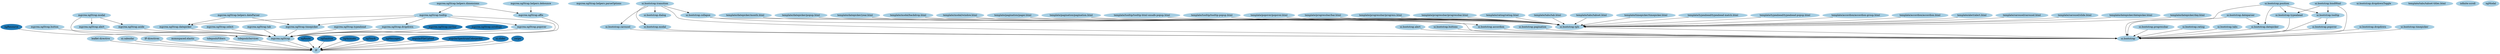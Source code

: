 digraph dependencies {
  node[shape="ellipse",style="filled",colorscheme=paired12]

  
    "leaflet-directive"[label="leaflet-directive", color=1]
  
    "IF"[label="IF", color=1]
  
    "ui.calendar"[label="ui.calendar", color=1]
  
    "IF-directives"[label="IF-directives", color=1]
  
    "monospaced.elastic"[label="monospaced.elastic", color=1]
  
    "tidepoolsFilters"[label="tidepoolsFilters", color=1]
  
    "tidepoolsServices"[label="tidepoolsServices", color=1]
  
    "mgcrea.ngStrap"[label="mgcrea.ngStrap", color=1]
  
    "mgcrea.ngStrap.affix"[label="mgcrea.ngStrap.affix", color=1]
  
    "mgcrea.ngStrap.alert"[label="mgcrea.ngStrap.alert", color=1]
  
    "mgcrea.ngStrap.aside"[label="mgcrea.ngStrap.aside", color=1]
  
    "mgcrea.ngStrap.button"[label="mgcrea.ngStrap.button", color=1]
  
    "mgcrea.ngStrap.datepicker"[label="mgcrea.ngStrap.datepicker", color=1]
  
    "mgcrea.ngStrap.dropdown"[label="mgcrea.ngStrap.dropdown", color=1]
  
    "mgcrea.ngStrap.helpers.dateParser"[label="mgcrea.ngStrap.helpers.dateParser", color=1]
  
    "mgcrea.ngStrap.helpers.debounce"[label="mgcrea.ngStrap.helpers.debounce", color=1]
  
    "mgcrea.ngStrap.helpers.dimensions"[label="mgcrea.ngStrap.helpers.dimensions", color=1]
  
    "mgcrea.ngStrap.helpers.parseOptions"[label="mgcrea.ngStrap.helpers.parseOptions", color=1]
  
    "mgcrea.ngStrap.modal"[label="mgcrea.ngStrap.modal", color=1]
  
    "mgcrea.ngStrap.popover"[label="mgcrea.ngStrap.popover", color=1]
  
    "mgcrea.ngStrap.select"[label="mgcrea.ngStrap.select", color=1]
  
    "mgcrea.ngStrap.tab"[label="mgcrea.ngStrap.tab", color=1]
  
    "mgcrea.ngStrap.timepicker"[label="mgcrea.ngStrap.timepicker", color=1]
  
    "mgcrea.ngStrap.typeahead"[label="mgcrea.ngStrap.typeahead", color=1]
  
    "mgcrea.ngStrap.tooltip"[label="mgcrea.ngStrap.tooltip", color=1]
  
    "ui.bootstrap"[label="ui.bootstrap", color=1]
  
    "ui.bootstrap.transition"[label="ui.bootstrap.transition", color=1]
  
    "ui.bootstrap.collapse"[label="ui.bootstrap.collapse", color=1]
  
    "ui.bootstrap.accordion"[label="ui.bootstrap.accordion", color=1]
  
    "ui.bootstrap.alert"[label="ui.bootstrap.alert", color=1]
  
    "ui.bootstrap.buttons"[label="ui.bootstrap.buttons", color=1]
  
    "ui.bootstrap.carousel"[label="ui.bootstrap.carousel", color=1]
  
    "ui.bootstrap.dialog"[label="ui.bootstrap.dialog", color=1]
  
    "ui.bootstrap.dropdownToggle"[label="ui.bootstrap.dropdownToggle", color=1]
  
    "ui.bootstrap.modal"[label="ui.bootstrap.modal", color=1]
  
    "ui.bootstrap.pagination"[label="ui.bootstrap.pagination", color=1]
  
    "ui.bootstrap.position"[label="ui.bootstrap.position", color=1]
  
    "ui.bootstrap.tooltip"[label="ui.bootstrap.tooltip", color=1]
  
    "ui.bootstrap.popover"[label="ui.bootstrap.popover", color=1]
  
    "ui.bootstrap.progressbar"[label="ui.bootstrap.progressbar", color=1]
  
    "ui.bootstrap.rating"[label="ui.bootstrap.rating", color=1]
  
    "ui.bootstrap.tabs"[label="ui.bootstrap.tabs", color=1]
  
    "ui.bootstrap.typeahead"[label="ui.bootstrap.typeahead", color=1]
  
    "ui.bootstrap.tpls"[label="ui.bootstrap.tpls", color=1]
  
    "ui.bootstrap.bindHtml"[label="ui.bootstrap.bindHtml", color=1]
  
    "ui.bootstrap.dateparser"[label="ui.bootstrap.dateparser", color=1]
  
    "ui.bootstrap.datepicker"[label="ui.bootstrap.datepicker", color=1]
  
    "ui.bootstrap.dropdown"[label="ui.bootstrap.dropdown", color=1]
  
    "ui.bootstrap.timepicker"[label="ui.bootstrap.timepicker", color=1]
  
    "template/accordion/accordion-group.html"[label="template/accordion/accordion-group.html", color=1]
  
    "template/accordion/accordion.html"[label="template/accordion/accordion.html", color=1]
  
    "template/alert/alert.html"[label="template/alert/alert.html", color=1]
  
    "template/carousel/carousel.html"[label="template/carousel/carousel.html", color=1]
  
    "template/carousel/slide.html"[label="template/carousel/slide.html", color=1]
  
    "template/datepicker/datepicker.html"[label="template/datepicker/datepicker.html", color=1]
  
    "template/datepicker/day.html"[label="template/datepicker/day.html", color=1]
  
    "template/datepicker/month.html"[label="template/datepicker/month.html", color=1]
  
    "template/datepicker/popup.html"[label="template/datepicker/popup.html", color=1]
  
    "template/datepicker/year.html"[label="template/datepicker/year.html", color=1]
  
    "template/modal/backdrop.html"[label="template/modal/backdrop.html", color=1]
  
    "template/modal/window.html"[label="template/modal/window.html", color=1]
  
    "template/pagination/pager.html"[label="template/pagination/pager.html", color=1]
  
    "template/pagination/pagination.html"[label="template/pagination/pagination.html", color=1]
  
    "template/tooltip/tooltip-html-unsafe-popup.html"[label="template/tooltip/tooltip-html-unsafe-popup.html", color=1]
  
    "template/tooltip/tooltip-popup.html"[label="template/tooltip/tooltip-popup.html", color=1]
  
    "template/popover/popover.html"[label="template/popover/popover.html", color=1]
  
    "template/progressbar/bar.html"[label="template/progressbar/bar.html", color=1]
  
    "template/progressbar/progress.html"[label="template/progressbar/progress.html", color=1]
  
    "template/progressbar/progressbar.html"[label="template/progressbar/progressbar.html", color=1]
  
    "template/rating/rating.html"[label="template/rating/rating.html", color=1]
  
    "template/tabs/tab.html"[label="template/tabs/tab.html", color=1]
  
    "template/tabs/tabset-titles.html"[label="template/tabs/tabset-titles.html", color=1]
  
    "template/tabs/tabset.html"[label="template/tabs/tabset.html", color=1]
  
    "template/timepicker/timepicker.html"[label="template/timepicker/timepicker.html", color=1]
  
    "template/typeahead/typeahead-match.html"[label="template/typeahead/typeahead-match.html", color=1]
  
    "template/typeahead/typeahead-popup.html"[label="template/typeahead/typeahead-popup.html", color=1]
  
    "infinite-scroll"[label="infinite-scroll", color=1]
  
    "ngModal"[label="ngModal", color=1]
  

  node[shape="ellipse",style="filled",color=2]
  
    
  
    
      "ngRoute" -> "IF"
    
      "ngSanitize" -> "IF"
    
      "ngAnimate" -> "IF"
    
      "ngTouch" -> "IF"
    
      "ngMessages" -> "IF"
    
      "tidepoolsFilters" -> "IF"
    
      "tidepoolsServices" -> "IF"
    
      "leaflet-directive" -> "IF"
    
      "angularFileUpload" -> "IF"
    
      "IF-directives" -> "IF"
    
      "mgcrea.ngStrap" -> "IF"
    
      "angularSpectrumColorpicker" -> "IF"
    
      "ui.slider" -> "IF"
    
      "swipe" -> "IF"
    
      "monospaced.elastic" -> "IF"
    
      "ui.calendar" -> "IF"
    
  
    
  
    
  
    
  
    
  
    
      "ngResource" -> "tidepoolsServices"
    
  
    
      "mgcrea.ngStrap.modal" -> "mgcrea.ngStrap"
    
      "mgcrea.ngStrap.aside" -> "mgcrea.ngStrap"
    
      "mgcrea.ngStrap.alert" -> "mgcrea.ngStrap"
    
      "mgcrea.ngStrap.button" -> "mgcrea.ngStrap"
    
      "mgcrea.ngStrap.select" -> "mgcrea.ngStrap"
    
      "mgcrea.ngStrap.datepicker" -> "mgcrea.ngStrap"
    
      "mgcrea.ngStrap.timepicker" -> "mgcrea.ngStrap"
    
      "mgcrea.ngStrap.navbar" -> "mgcrea.ngStrap"
    
      "mgcrea.ngStrap.tooltip" -> "mgcrea.ngStrap"
    
      "mgcrea.ngStrap.popover" -> "mgcrea.ngStrap"
    
      "mgcrea.ngStrap.dropdown" -> "mgcrea.ngStrap"
    
      "mgcrea.ngStrap.typeahead" -> "mgcrea.ngStrap"
    
      "mgcrea.ngStrap.scrollspy" -> "mgcrea.ngStrap"
    
      "mgcrea.ngStrap.affix" -> "mgcrea.ngStrap"
    
      "mgcrea.ngStrap.tab" -> "mgcrea.ngStrap"
    
  
    
      "mgcrea.ngStrap.helpers.dimensions" -> "mgcrea.ngStrap.affix"
    
      "mgcrea.ngStrap.helpers.debounce" -> "mgcrea.ngStrap.affix"
    
  
    
      "mgcrea.ngStrap.modal" -> "mgcrea.ngStrap.alert"
    
  
    
      "mgcrea.ngStrap.modal" -> "mgcrea.ngStrap.aside"
    
  
    
  
    
      "mgcrea.ngStrap.helpers.dateParser" -> "mgcrea.ngStrap.datepicker"
    
      "mgcrea.ngStrap.tooltip" -> "mgcrea.ngStrap.datepicker"
    
  
    
      "mgcrea.ngStrap.tooltip" -> "mgcrea.ngStrap.dropdown"
    
  
    
  
    
  
    
  
    
  
    
  
    
      "mgcrea.ngStrap.tooltip" -> "mgcrea.ngStrap.popover"
    
  
    
  
    
  
    
      "mgcrea.ngStrap.helpers.dateParser" -> "mgcrea.ngStrap.timepicker"
    
      "mgcrea.ngStrap.tooltip" -> "mgcrea.ngStrap.timepicker"
    
  
    
  
    
      "mgcrea.ngStrap.helpers.dimensions" -> "mgcrea.ngStrap.tooltip"
    
  
    
      "ui.bootstrap.tpls" -> "ui.bootstrap"
    
      "ui.bootstrap.transition" -> "ui.bootstrap"
    
      "ui.bootstrap.collapse" -> "ui.bootstrap"
    
      "ui.bootstrap.accordion" -> "ui.bootstrap"
    
      "ui.bootstrap.alert" -> "ui.bootstrap"
    
      "ui.bootstrap.bindHtml" -> "ui.bootstrap"
    
      "ui.bootstrap.buttons" -> "ui.bootstrap"
    
      "ui.bootstrap.carousel" -> "ui.bootstrap"
    
      "ui.bootstrap.dateparser" -> "ui.bootstrap"
    
      "ui.bootstrap.position" -> "ui.bootstrap"
    
      "ui.bootstrap.datepicker" -> "ui.bootstrap"
    
      "ui.bootstrap.dropdown" -> "ui.bootstrap"
    
      "ui.bootstrap.modal" -> "ui.bootstrap"
    
      "ui.bootstrap.pagination" -> "ui.bootstrap"
    
      "ui.bootstrap.tooltip" -> "ui.bootstrap"
    
      "ui.bootstrap.popover" -> "ui.bootstrap"
    
      "ui.bootstrap.progressbar" -> "ui.bootstrap"
    
      "ui.bootstrap.rating" -> "ui.bootstrap"
    
      "ui.bootstrap.tabs" -> "ui.bootstrap"
    
      "ui.bootstrap.timepicker" -> "ui.bootstrap"
    
      "ui.bootstrap.typeahead" -> "ui.bootstrap"
    
  
    
  
    
      "ui.bootstrap.transition" -> "ui.bootstrap.collapse"
    
  
    
      "ui.bootstrap.collapse" -> "ui.bootstrap.accordion"
    
  
    
  
    
  
    
      "ui.bootstrap.transition" -> "ui.bootstrap.carousel"
    
  
    
      "ui.bootstrap.transition" -> "ui.bootstrap.dialog"
    
  
    
  
    
      "ui.bootstrap.transition" -> "ui.bootstrap.modal"
    
  
    
  
    
  
    
      "ui.bootstrap.position" -> "ui.bootstrap.tooltip"
    
      "ui.bootstrap.bindHtml" -> "ui.bootstrap.tooltip"
    
  
    
      "ui.bootstrap.tooltip" -> "ui.bootstrap.popover"
    
  
    
  
    
  
    
  
    
      "ui.bootstrap.position" -> "ui.bootstrap.typeahead"
    
      "ui.bootstrap.bindHtml" -> "ui.bootstrap.typeahead"
    
  
    
      "template/accordion/accordion-group.html" -> "ui.bootstrap.tpls"
    
      "template/accordion/accordion.html" -> "ui.bootstrap.tpls"
    
      "template/alert/alert.html" -> "ui.bootstrap.tpls"
    
      "template/carousel/carousel.html" -> "ui.bootstrap.tpls"
    
      "template/carousel/slide.html" -> "ui.bootstrap.tpls"
    
      "template/datepicker/datepicker.html" -> "ui.bootstrap.tpls"
    
      "template/datepicker/day.html" -> "ui.bootstrap.tpls"
    
      "template/datepicker/month.html" -> "ui.bootstrap.tpls"
    
      "template/datepicker/popup.html" -> "ui.bootstrap.tpls"
    
      "template/datepicker/year.html" -> "ui.bootstrap.tpls"
    
      "template/modal/backdrop.html" -> "ui.bootstrap.tpls"
    
      "template/modal/window.html" -> "ui.bootstrap.tpls"
    
      "template/pagination/pager.html" -> "ui.bootstrap.tpls"
    
      "template/pagination/pagination.html" -> "ui.bootstrap.tpls"
    
      "template/tooltip/tooltip-html-unsafe-popup.html" -> "ui.bootstrap.tpls"
    
      "template/tooltip/tooltip-popup.html" -> "ui.bootstrap.tpls"
    
      "template/popover/popover.html" -> "ui.bootstrap.tpls"
    
      "template/progressbar/bar.html" -> "ui.bootstrap.tpls"
    
      "template/progressbar/progress.html" -> "ui.bootstrap.tpls"
    
      "template/progressbar/progressbar.html" -> "ui.bootstrap.tpls"
    
      "template/rating/rating.html" -> "ui.bootstrap.tpls"
    
      "template/tabs/tab.html" -> "ui.bootstrap.tpls"
    
      "template/tabs/tabset.html" -> "ui.bootstrap.tpls"
    
      "template/timepicker/timepicker.html" -> "ui.bootstrap.tpls"
    
      "template/typeahead/typeahead-match.html" -> "ui.bootstrap.tpls"
    
      "template/typeahead/typeahead-popup.html" -> "ui.bootstrap.tpls"
    
  
    
  
    
  
    
      "ui.bootstrap.dateparser" -> "ui.bootstrap.datepicker"
    
      "ui.bootstrap.position" -> "ui.bootstrap.datepicker"
    
  
    
  
    
  
    
  
    
  
    
  
    
  
    
  
    
  
    
  
    
  
    
  
    
  
    
  
    
  
    
  
    
  
    
  
    
  
    
  
    
  
    
  
    
  
    
  
    
  
    
  
    
  
    
  
    
  
    
  
    
  
    
  
}
